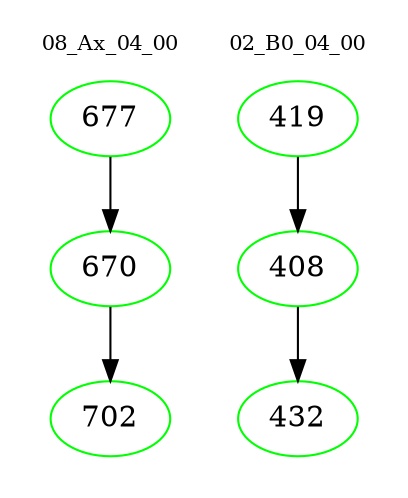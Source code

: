 digraph{
subgraph cluster_0 {
color = white
label = "08_Ax_04_00";
fontsize=10;
T0_677 [label="677", color="green"]
T0_677 -> T0_670 [color="black"]
T0_670 [label="670", color="green"]
T0_670 -> T0_702 [color="black"]
T0_702 [label="702", color="green"]
}
subgraph cluster_1 {
color = white
label = "02_B0_04_00";
fontsize=10;
T1_419 [label="419", color="green"]
T1_419 -> T1_408 [color="black"]
T1_408 [label="408", color="green"]
T1_408 -> T1_432 [color="black"]
T1_432 [label="432", color="green"]
}
}
